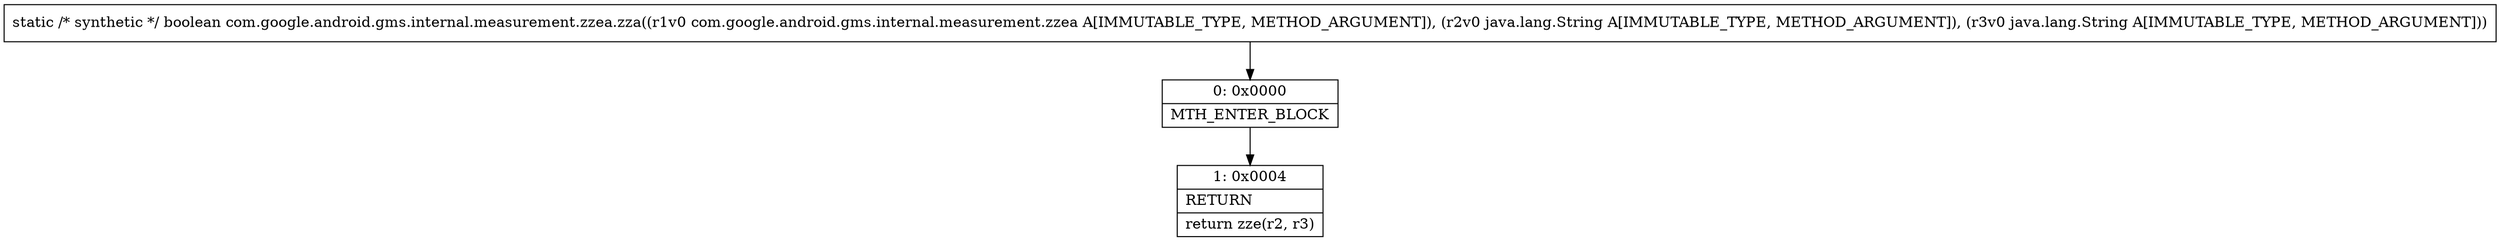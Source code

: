 digraph "CFG forcom.google.android.gms.internal.measurement.zzea.zza(Lcom\/google\/android\/gms\/internal\/measurement\/zzea;Ljava\/lang\/String;Ljava\/lang\/String;)Z" {
Node_0 [shape=record,label="{0\:\ 0x0000|MTH_ENTER_BLOCK\l}"];
Node_1 [shape=record,label="{1\:\ 0x0004|RETURN\l|return zze(r2, r3)\l}"];
MethodNode[shape=record,label="{static \/* synthetic *\/ boolean com.google.android.gms.internal.measurement.zzea.zza((r1v0 com.google.android.gms.internal.measurement.zzea A[IMMUTABLE_TYPE, METHOD_ARGUMENT]), (r2v0 java.lang.String A[IMMUTABLE_TYPE, METHOD_ARGUMENT]), (r3v0 java.lang.String A[IMMUTABLE_TYPE, METHOD_ARGUMENT])) }"];
MethodNode -> Node_0;
Node_0 -> Node_1;
}

